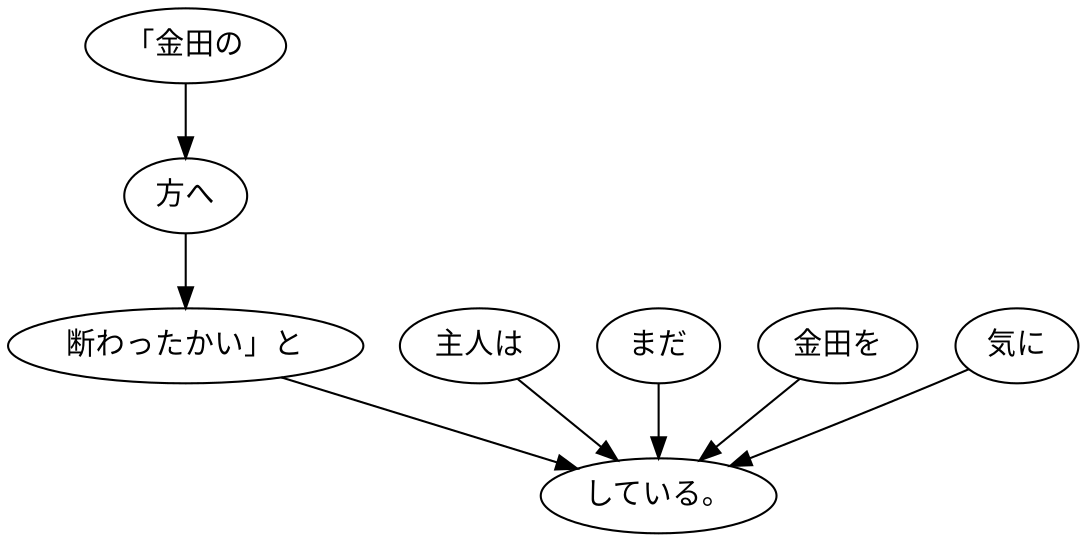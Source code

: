 digraph graph8443 {
	node0 [label="「金田の"];
	node1 [label="方へ"];
	node2 [label="断わったかい」と"];
	node3 [label="主人は"];
	node4 [label="まだ"];
	node5 [label="金田を"];
	node6 [label="気に"];
	node7 [label="している。"];
	node0 -> node1;
	node1 -> node2;
	node2 -> node7;
	node3 -> node7;
	node4 -> node7;
	node5 -> node7;
	node6 -> node7;
}
